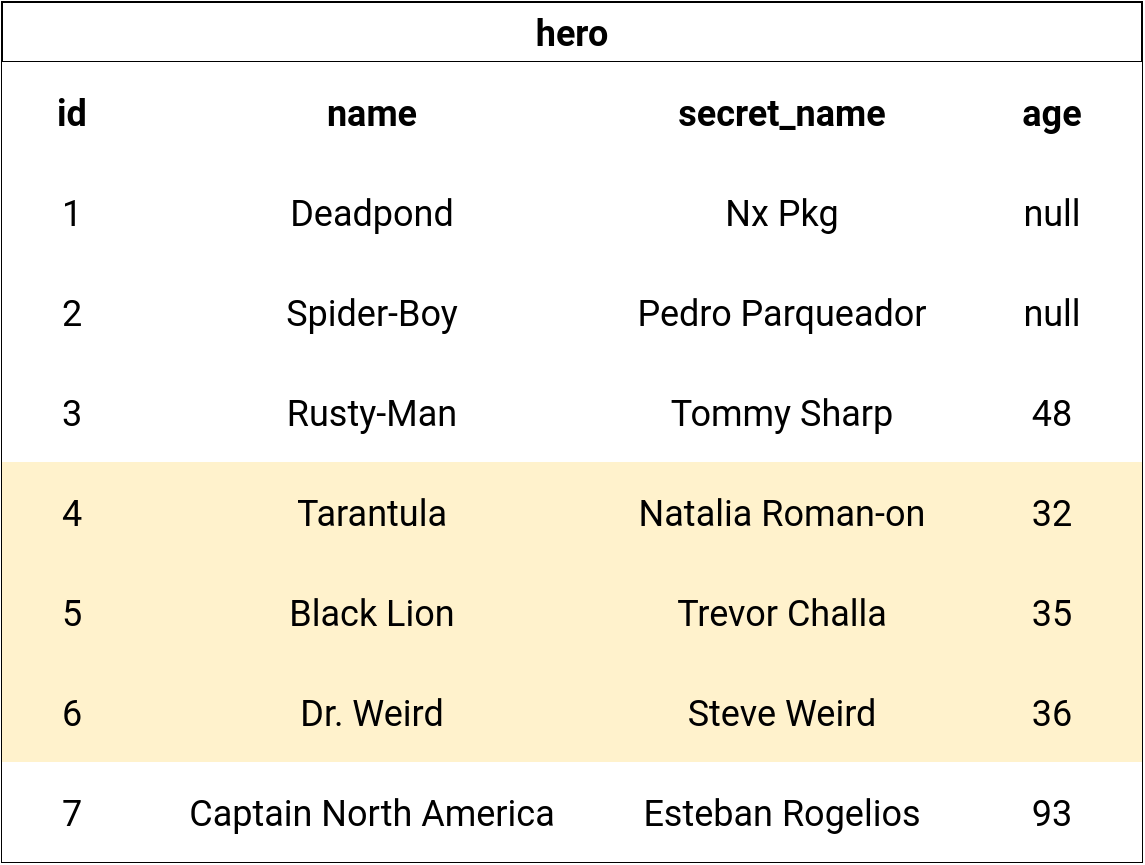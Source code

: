 <mxfile>
    <diagram id="RhcpNsM5stFIgJ67Fkjl" name="Page-1">
        <mxGraphModel dx="797" dy="813" grid="1" gridSize="10" guides="1" tooltips="1" connect="1" arrows="1" fold="1" page="1" pageScale="1" pageWidth="1920" pageHeight="1200" math="0" shadow="0">
            <root>
                <mxCell id="0"/>
                <mxCell id="1" parent="0"/>
                <mxCell id="2" value="&lt;font face=&quot;Roboto&quot; data-font-src=&quot;https://fonts.googleapis.com/css?family=Roboto&quot; style=&quot;font-size: 18px&quot;&gt;hero&lt;/font&gt;" style="shape=table;html=1;whiteSpace=wrap;startSize=30;container=1;collapsible=0;childLayout=tableLayout;fontStyle=1;align=center;fillColor=#FFFFFF;" parent="1" vertex="1">
                    <mxGeometry x="70" y="60" width="570" height="430" as="geometry"/>
                </mxCell>
                <mxCell id="3" value="" style="shape=partialRectangle;html=1;whiteSpace=wrap;collapsible=0;dropTarget=0;pointerEvents=0;fillColor=none;top=0;left=0;bottom=0;right=0;points=[[0,0.5],[1,0.5]];portConstraint=eastwest;" parent="2" vertex="1">
                    <mxGeometry y="30" width="570" height="50" as="geometry"/>
                </mxCell>
                <mxCell id="4" value="&lt;font style=&quot;font-size: 18px&quot; face=&quot;Roboto&quot; data-font-src=&quot;https://fonts.googleapis.com/css?family=Roboto&quot;&gt;&lt;b&gt;id&lt;/b&gt;&lt;/font&gt;" style="shape=partialRectangle;html=1;whiteSpace=wrap;connectable=0;fillColor=#FFFFFF;top=0;left=0;bottom=0;right=0;overflow=hidden;" parent="3" vertex="1">
                    <mxGeometry width="70" height="50" as="geometry"/>
                </mxCell>
                <mxCell id="5" value="&lt;font style=&quot;font-size: 18px&quot; face=&quot;Roboto&quot; data-font-src=&quot;https://fonts.googleapis.com/css?family=Roboto&quot;&gt;&lt;b&gt;name&lt;/b&gt;&lt;/font&gt;" style="shape=partialRectangle;html=1;whiteSpace=wrap;connectable=0;fillColor=#FFFFFF;top=0;left=0;bottom=0;right=0;overflow=hidden;" parent="3" vertex="1">
                    <mxGeometry x="70" width="230" height="50" as="geometry"/>
                </mxCell>
                <mxCell id="6" value="&lt;font style=&quot;font-size: 18px&quot; face=&quot;Roboto&quot; data-font-src=&quot;https://fonts.googleapis.com/css?family=Roboto&quot;&gt;&lt;b&gt;secret_name&lt;/b&gt;&lt;/font&gt;" style="shape=partialRectangle;html=1;whiteSpace=wrap;connectable=0;fillColor=#FFFFFF;top=0;left=0;bottom=0;right=0;overflow=hidden;" parent="3" vertex="1">
                    <mxGeometry x="300" width="180" height="50" as="geometry"/>
                </mxCell>
                <mxCell id="7" value="&lt;font style=&quot;font-size: 18px&quot; face=&quot;Roboto&quot; data-font-src=&quot;https://fonts.googleapis.com/css?family=Roboto&quot;&gt;&lt;b&gt;age&lt;/b&gt;&lt;/font&gt;" style="shape=partialRectangle;html=1;whiteSpace=wrap;connectable=0;fillColor=#FFFFFF;top=0;left=0;bottom=0;right=0;overflow=hidden;" parent="3" vertex="1">
                    <mxGeometry x="480" width="90" height="50" as="geometry"/>
                </mxCell>
                <mxCell id="9" value="" style="shape=partialRectangle;html=1;whiteSpace=wrap;collapsible=0;dropTarget=0;pointerEvents=0;fillColor=none;top=0;left=0;bottom=0;right=0;points=[[0,0.5],[1,0.5]];portConstraint=eastwest;" parent="2" vertex="1">
                    <mxGeometry y="80" width="570" height="50" as="geometry"/>
                </mxCell>
                <mxCell id="10" value="&lt;span style=&quot;font-weight: normal&quot;&gt;&lt;font style=&quot;font-size: 18px&quot; face=&quot;Roboto&quot; data-font-src=&quot;https://fonts.googleapis.com/css?family=Roboto&quot;&gt;1&lt;/font&gt;&lt;/span&gt;" style="shape=partialRectangle;html=1;whiteSpace=wrap;connectable=0;top=0;left=0;bottom=0;right=0;overflow=hidden;fontStyle=1;" parent="9" vertex="1">
                    <mxGeometry width="70" height="50" as="geometry"/>
                </mxCell>
                <mxCell id="11" value="&lt;span style=&quot;font-family: &amp;#34;roboto&amp;#34; ; font-size: 18px&quot;&gt;Deadpond&lt;/span&gt;" style="shape=partialRectangle;html=1;whiteSpace=wrap;connectable=0;top=0;left=0;bottom=0;right=0;overflow=hidden;" parent="9" vertex="1">
                    <mxGeometry x="70" width="230" height="50" as="geometry"/>
                </mxCell>
                <mxCell id="12" value="&lt;span style=&quot;font-family: &amp;#34;roboto&amp;#34; ; font-size: 18px&quot;&gt;Nx Pkg&lt;/span&gt;" style="shape=partialRectangle;html=1;whiteSpace=wrap;connectable=0;top=0;left=0;bottom=0;right=0;overflow=hidden;" parent="9" vertex="1">
                    <mxGeometry x="300" width="180" height="50" as="geometry"/>
                </mxCell>
                <mxCell id="13" value="&lt;span style=&quot;font-family: &amp;#34;roboto&amp;#34; ; font-size: 18px&quot;&gt;null&lt;/span&gt;" style="shape=partialRectangle;html=1;whiteSpace=wrap;connectable=0;top=0;left=0;bottom=0;right=0;overflow=hidden;" parent="9" vertex="1">
                    <mxGeometry x="480" width="90" height="50" as="geometry"/>
                </mxCell>
                <mxCell id="15" value="" style="shape=partialRectangle;html=1;whiteSpace=wrap;collapsible=0;dropTarget=0;pointerEvents=0;fillColor=none;top=0;left=0;bottom=0;right=0;points=[[0,0.5],[1,0.5]];portConstraint=eastwest;" parent="2" vertex="1">
                    <mxGeometry y="130" width="570" height="50" as="geometry"/>
                </mxCell>
                <mxCell id="16" value="&lt;span style=&quot;font-family: &amp;#34;roboto&amp;#34; ; font-size: 18px&quot;&gt;2&lt;/span&gt;" style="shape=partialRectangle;html=1;whiteSpace=wrap;connectable=0;top=0;left=0;bottom=0;right=0;overflow=hidden;" parent="15" vertex="1">
                    <mxGeometry width="70" height="50" as="geometry"/>
                </mxCell>
                <mxCell id="17" value="&lt;span style=&quot;font-family: &amp;#34;roboto&amp;#34; ; font-size: 18px&quot;&gt;Spider-Boy&lt;/span&gt;" style="shape=partialRectangle;html=1;whiteSpace=wrap;connectable=0;top=0;left=0;bottom=0;right=0;overflow=hidden;" parent="15" vertex="1">
                    <mxGeometry x="70" width="230" height="50" as="geometry"/>
                </mxCell>
                <mxCell id="18" value="&lt;span style=&quot;font-family: &amp;#34;roboto&amp;#34; ; font-size: 18px&quot;&gt;Pedro Parqueador&lt;/span&gt;" style="shape=partialRectangle;html=1;whiteSpace=wrap;connectable=0;top=0;left=0;bottom=0;right=0;overflow=hidden;" parent="15" vertex="1">
                    <mxGeometry x="300" width="180" height="50" as="geometry"/>
                </mxCell>
                <mxCell id="19" value="&lt;span style=&quot;font-family: &amp;#34;roboto&amp;#34; ; font-size: 18px&quot;&gt;null&lt;/span&gt;" style="shape=partialRectangle;html=1;whiteSpace=wrap;connectable=0;top=0;left=0;bottom=0;right=0;overflow=hidden;" parent="15" vertex="1">
                    <mxGeometry x="480" width="90" height="50" as="geometry"/>
                </mxCell>
                <mxCell id="21" style="shape=partialRectangle;html=1;whiteSpace=wrap;collapsible=0;dropTarget=0;pointerEvents=0;fillColor=none;top=0;left=0;bottom=0;right=0;points=[[0,0.5],[1,0.5]];portConstraint=eastwest;" parent="2" vertex="1">
                    <mxGeometry y="180" width="570" height="50" as="geometry"/>
                </mxCell>
                <mxCell id="22" value="&lt;span style=&quot;font-family: &amp;#34;roboto&amp;#34; ; font-size: 18px&quot;&gt;3&lt;/span&gt;" style="shape=partialRectangle;html=1;whiteSpace=wrap;connectable=0;top=0;left=0;bottom=0;right=0;overflow=hidden;" parent="21" vertex="1">
                    <mxGeometry width="70" height="50" as="geometry"/>
                </mxCell>
                <mxCell id="23" value="&lt;span style=&quot;font-family: &amp;#34;roboto&amp;#34; ; font-size: 18px&quot;&gt;Rusty-Man&lt;/span&gt;" style="shape=partialRectangle;html=1;whiteSpace=wrap;connectable=0;top=0;left=0;bottom=0;right=0;overflow=hidden;" parent="21" vertex="1">
                    <mxGeometry x="70" width="230" height="50" as="geometry"/>
                </mxCell>
                <mxCell id="24" value="&lt;span style=&quot;font-family: &amp;#34;roboto&amp;#34; ; font-size: 18px&quot;&gt;Tommy Sharp&lt;/span&gt;" style="shape=partialRectangle;html=1;whiteSpace=wrap;connectable=0;top=0;left=0;bottom=0;right=0;overflow=hidden;" parent="21" vertex="1">
                    <mxGeometry x="300" width="180" height="50" as="geometry"/>
                </mxCell>
                <mxCell id="25" value="&lt;span style=&quot;font-family: &amp;#34;roboto&amp;#34; ; font-size: 18px&quot;&gt;48&lt;/span&gt;" style="shape=partialRectangle;html=1;whiteSpace=wrap;connectable=0;top=0;left=0;bottom=0;right=0;overflow=hidden;" parent="21" vertex="1">
                    <mxGeometry x="480" width="90" height="50" as="geometry"/>
                </mxCell>
                <mxCell id="27" style="shape=partialRectangle;html=1;whiteSpace=wrap;collapsible=0;dropTarget=0;pointerEvents=0;fillColor=none;top=0;left=0;bottom=0;right=0;points=[[0,0.5],[1,0.5]];portConstraint=eastwest;" parent="2" vertex="1">
                    <mxGeometry y="230" width="570" height="50" as="geometry"/>
                </mxCell>
                <mxCell id="28" value="&lt;font face=&quot;roboto&quot;&gt;&lt;span style=&quot;font-size: 18px&quot;&gt;4&lt;/span&gt;&lt;/font&gt;" style="shape=partialRectangle;html=1;whiteSpace=wrap;connectable=0;fillColor=#fff2cc;top=0;left=0;bottom=0;right=0;overflow=hidden;strokeColor=#d6b656;" parent="27" vertex="1">
                    <mxGeometry width="70" height="50" as="geometry"/>
                </mxCell>
                <mxCell id="29" value="&lt;span style=&quot;font-family: &amp;#34;roboto&amp;#34; ; font-size: 18px&quot;&gt;Tarantula&lt;/span&gt;" style="shape=partialRectangle;html=1;whiteSpace=wrap;connectable=0;fillColor=#fff2cc;top=0;left=0;bottom=0;right=0;overflow=hidden;strokeColor=#d6b656;" parent="27" vertex="1">
                    <mxGeometry x="70" width="230" height="50" as="geometry"/>
                </mxCell>
                <mxCell id="30" value="&lt;font face=&quot;roboto&quot;&gt;&lt;span style=&quot;font-size: 18px&quot;&gt;Natalia Roman-on&lt;/span&gt;&lt;/font&gt;" style="shape=partialRectangle;html=1;whiteSpace=wrap;connectable=0;fillColor=#fff2cc;top=0;left=0;bottom=0;right=0;overflow=hidden;strokeColor=#d6b656;" parent="27" vertex="1">
                    <mxGeometry x="300" width="180" height="50" as="geometry"/>
                </mxCell>
                <mxCell id="31" value="&lt;span style=&quot;font-family: &amp;#34;roboto&amp;#34; ; font-size: 18px&quot;&gt;32&lt;/span&gt;" style="shape=partialRectangle;html=1;whiteSpace=wrap;connectable=0;fillColor=#fff2cc;top=0;left=0;bottom=0;right=0;overflow=hidden;strokeColor=#d6b656;" parent="27" vertex="1">
                    <mxGeometry x="480" width="90" height="50" as="geometry"/>
                </mxCell>
                <mxCell id="32" style="shape=partialRectangle;html=1;whiteSpace=wrap;collapsible=0;dropTarget=0;pointerEvents=0;fillColor=none;top=0;left=0;bottom=0;right=0;points=[[0,0.5],[1,0.5]];portConstraint=eastwest;" parent="2" vertex="1">
                    <mxGeometry y="280" width="570" height="50" as="geometry"/>
                </mxCell>
                <mxCell id="33" value="&lt;span style=&quot;font-family: &amp;#34;roboto&amp;#34; ; font-size: 18px&quot;&gt;5&lt;/span&gt;" style="shape=partialRectangle;html=1;whiteSpace=wrap;connectable=0;fillColor=#fff2cc;top=0;left=0;bottom=0;right=0;overflow=hidden;strokeColor=#d6b656;" parent="32" vertex="1">
                    <mxGeometry width="70" height="50" as="geometry"/>
                </mxCell>
                <mxCell id="34" value="&lt;font face=&quot;roboto&quot;&gt;&lt;span style=&quot;font-size: 18px&quot;&gt;Black Lion&lt;/span&gt;&lt;/font&gt;" style="shape=partialRectangle;html=1;whiteSpace=wrap;connectable=0;fillColor=#fff2cc;top=0;left=0;bottom=0;right=0;overflow=hidden;strokeColor=#d6b656;" parent="32" vertex="1">
                    <mxGeometry x="70" width="230" height="50" as="geometry"/>
                </mxCell>
                <mxCell id="35" value="&lt;font face=&quot;roboto&quot;&gt;&lt;span style=&quot;font-size: 18px&quot;&gt;Trevor Challa&lt;/span&gt;&lt;/font&gt;" style="shape=partialRectangle;html=1;whiteSpace=wrap;connectable=0;fillColor=#fff2cc;top=0;left=0;bottom=0;right=0;overflow=hidden;strokeColor=#d6b656;" parent="32" vertex="1">
                    <mxGeometry x="300" width="180" height="50" as="geometry"/>
                </mxCell>
                <mxCell id="36" value="&lt;span style=&quot;font-family: &amp;#34;roboto&amp;#34; ; font-size: 18px&quot;&gt;35&lt;/span&gt;" style="shape=partialRectangle;html=1;whiteSpace=wrap;connectable=0;fillColor=#fff2cc;top=0;left=0;bottom=0;right=0;overflow=hidden;strokeColor=#d6b656;" parent="32" vertex="1">
                    <mxGeometry x="480" width="90" height="50" as="geometry"/>
                </mxCell>
                <mxCell id="37" style="shape=partialRectangle;html=1;whiteSpace=wrap;collapsible=0;dropTarget=0;pointerEvents=0;fillColor=none;top=0;left=0;bottom=0;right=0;points=[[0,0.5],[1,0.5]];portConstraint=eastwest;" parent="2" vertex="1">
                    <mxGeometry y="330" width="570" height="50" as="geometry"/>
                </mxCell>
                <mxCell id="38" value="&lt;span style=&quot;font-family: &amp;#34;roboto&amp;#34; ; font-size: 18px&quot;&gt;6&lt;/span&gt;" style="shape=partialRectangle;html=1;whiteSpace=wrap;connectable=0;fillColor=#fff2cc;top=0;left=0;bottom=0;right=0;overflow=hidden;strokeColor=#d6b656;" parent="37" vertex="1">
                    <mxGeometry width="70" height="50" as="geometry"/>
                </mxCell>
                <mxCell id="39" value="&lt;font face=&quot;roboto&quot;&gt;&lt;span style=&quot;font-size: 18px&quot;&gt;Dr. Weird&lt;/span&gt;&lt;/font&gt;" style="shape=partialRectangle;html=1;whiteSpace=wrap;connectable=0;fillColor=#fff2cc;top=0;left=0;bottom=0;right=0;overflow=hidden;strokeColor=#d6b656;" parent="37" vertex="1">
                    <mxGeometry x="70" width="230" height="50" as="geometry"/>
                </mxCell>
                <mxCell id="40" value="&lt;font face=&quot;roboto&quot;&gt;&lt;span style=&quot;font-size: 18px&quot;&gt;Steve Weird&lt;/span&gt;&lt;/font&gt;" style="shape=partialRectangle;html=1;whiteSpace=wrap;connectable=0;fillColor=#fff2cc;top=0;left=0;bottom=0;right=0;overflow=hidden;strokeColor=#d6b656;" parent="37" vertex="1">
                    <mxGeometry x="300" width="180" height="50" as="geometry"/>
                </mxCell>
                <mxCell id="41" value="&lt;span style=&quot;font-family: &amp;#34;roboto&amp;#34; ; font-size: 18px&quot;&gt;36&lt;/span&gt;" style="shape=partialRectangle;html=1;whiteSpace=wrap;connectable=0;fillColor=#fff2cc;top=0;left=0;bottom=0;right=0;overflow=hidden;strokeColor=#d6b656;" parent="37" vertex="1">
                    <mxGeometry x="480" width="90" height="50" as="geometry"/>
                </mxCell>
                <mxCell id="47" style="shape=partialRectangle;html=1;whiteSpace=wrap;collapsible=0;dropTarget=0;pointerEvents=0;fillColor=none;top=0;left=0;bottom=0;right=0;points=[[0,0.5],[1,0.5]];portConstraint=eastwest;" parent="2" vertex="1">
                    <mxGeometry y="380" width="570" height="50" as="geometry"/>
                </mxCell>
                <mxCell id="48" value="&lt;span style=&quot;font-family: &amp;#34;roboto&amp;#34; ; font-size: 18px&quot;&gt;7&lt;/span&gt;" style="shape=partialRectangle;html=1;whiteSpace=wrap;connectable=0;fillColor=#FFFFFF;top=0;left=0;bottom=0;right=0;overflow=hidden;" parent="47" vertex="1">
                    <mxGeometry width="70" height="50" as="geometry"/>
                </mxCell>
                <mxCell id="49" value="&lt;font face=&quot;roboto&quot;&gt;&lt;span style=&quot;font-size: 18px&quot;&gt;Captain North America&lt;/span&gt;&lt;/font&gt;" style="shape=partialRectangle;html=1;whiteSpace=wrap;connectable=0;fillColor=#FFFFFF;top=0;left=0;bottom=0;right=0;overflow=hidden;" parent="47" vertex="1">
                    <mxGeometry x="70" width="230" height="50" as="geometry"/>
                </mxCell>
                <mxCell id="50" value="&lt;font face=&quot;roboto&quot;&gt;&lt;span style=&quot;font-size: 18px&quot;&gt;Esteban Rogelios&lt;/span&gt;&lt;/font&gt;" style="shape=partialRectangle;html=1;whiteSpace=wrap;connectable=0;fillColor=#FFFFFF;top=0;left=0;bottom=0;right=0;overflow=hidden;" parent="47" vertex="1">
                    <mxGeometry x="300" width="180" height="50" as="geometry"/>
                </mxCell>
                <mxCell id="51" value="&lt;span style=&quot;font-family: &amp;#34;roboto&amp;#34; ; font-size: 18px&quot;&gt;93&lt;/span&gt;" style="shape=partialRectangle;html=1;whiteSpace=wrap;connectable=0;fillColor=#FFFFFF;top=0;left=0;bottom=0;right=0;overflow=hidden;" parent="47" vertex="1">
                    <mxGeometry x="480" width="90" height="50" as="geometry"/>
                </mxCell>
            </root>
        </mxGraphModel>
    </diagram>
</mxfile>
